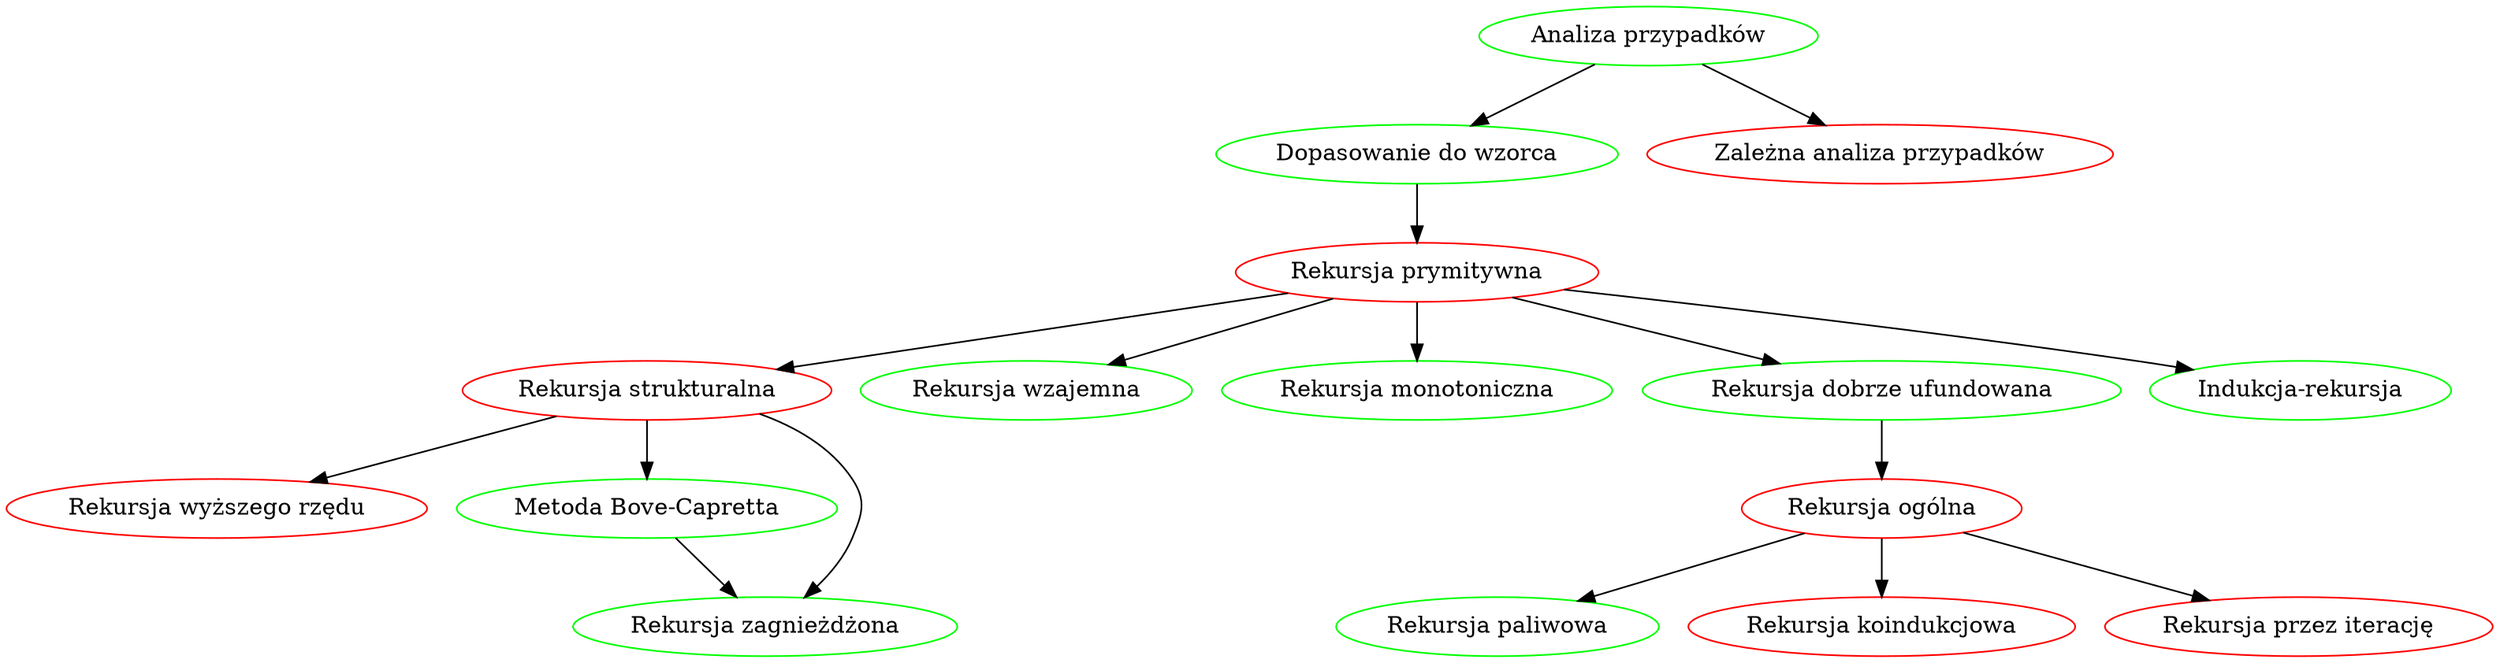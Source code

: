 digraph
{

  Przypadki                 [label = "Analiza przypadków"        , color = green]
  Wzorce                    [label = "Dopasowanie do wzorca"     , color = green]
  ZależnePrzypadki          [label = "Zależna analiza przypadków", color = red  ]
  
  Prymitywna                [label = "Rekursja prymitywna"       , color = red  ]
  Strukturalna              [label = "Rekursja strukturalna"     , color = red  ]
  Wzajemna                  [label = "Rekursja wzajemna"         , color = green]
  
  Monotoniczna              [label = "Rekursja monotoniczna"     , color = green]
  WyższegoRzędu             [label = "Rekursja wyższego rzędu"   , color = red  ]

  Ufundowana                [label = "Rekursja dobrze ufundowana", color = green]
  
  Dziedzinowa               [label = "Metoda Bove-Capretta", color = green]
  Zagnieżdżona              [label = "Rekursja zagnieżdżona"     , color = green]
  
  IndukcjaRekursja          [label = "Indukcja-rekursja"         , color = green]

  Ogólna                    [label = "Rekursja ogólna"           , color = red  ]
  Paliwowa                  [label = "Rekursja paliwowa"         , color = green]
  Koind                     [label = "Rekursja koindukcjowa"     , color = red  ]
  Iter                      [label = "Rekursja przez iterację"   , color = red  ]



  Przypadki    -> Wzorce, ZależnePrzypadki
  Wzorce       -> Prymitywna
  Prymitywna   -> Monotoniczna, Strukturalna, Wzajemna, Ufundowana, IndukcjaRekursja
  Strukturalna -> WyższegoRzędu, Zagnieżdżona, Dziedzinowa

  Ufundowana   -> Ogólna
  Dziedzinowa  -> Zagnieżdżona

  Ogólna       -> Paliwowa, Koind, Iter
  

}